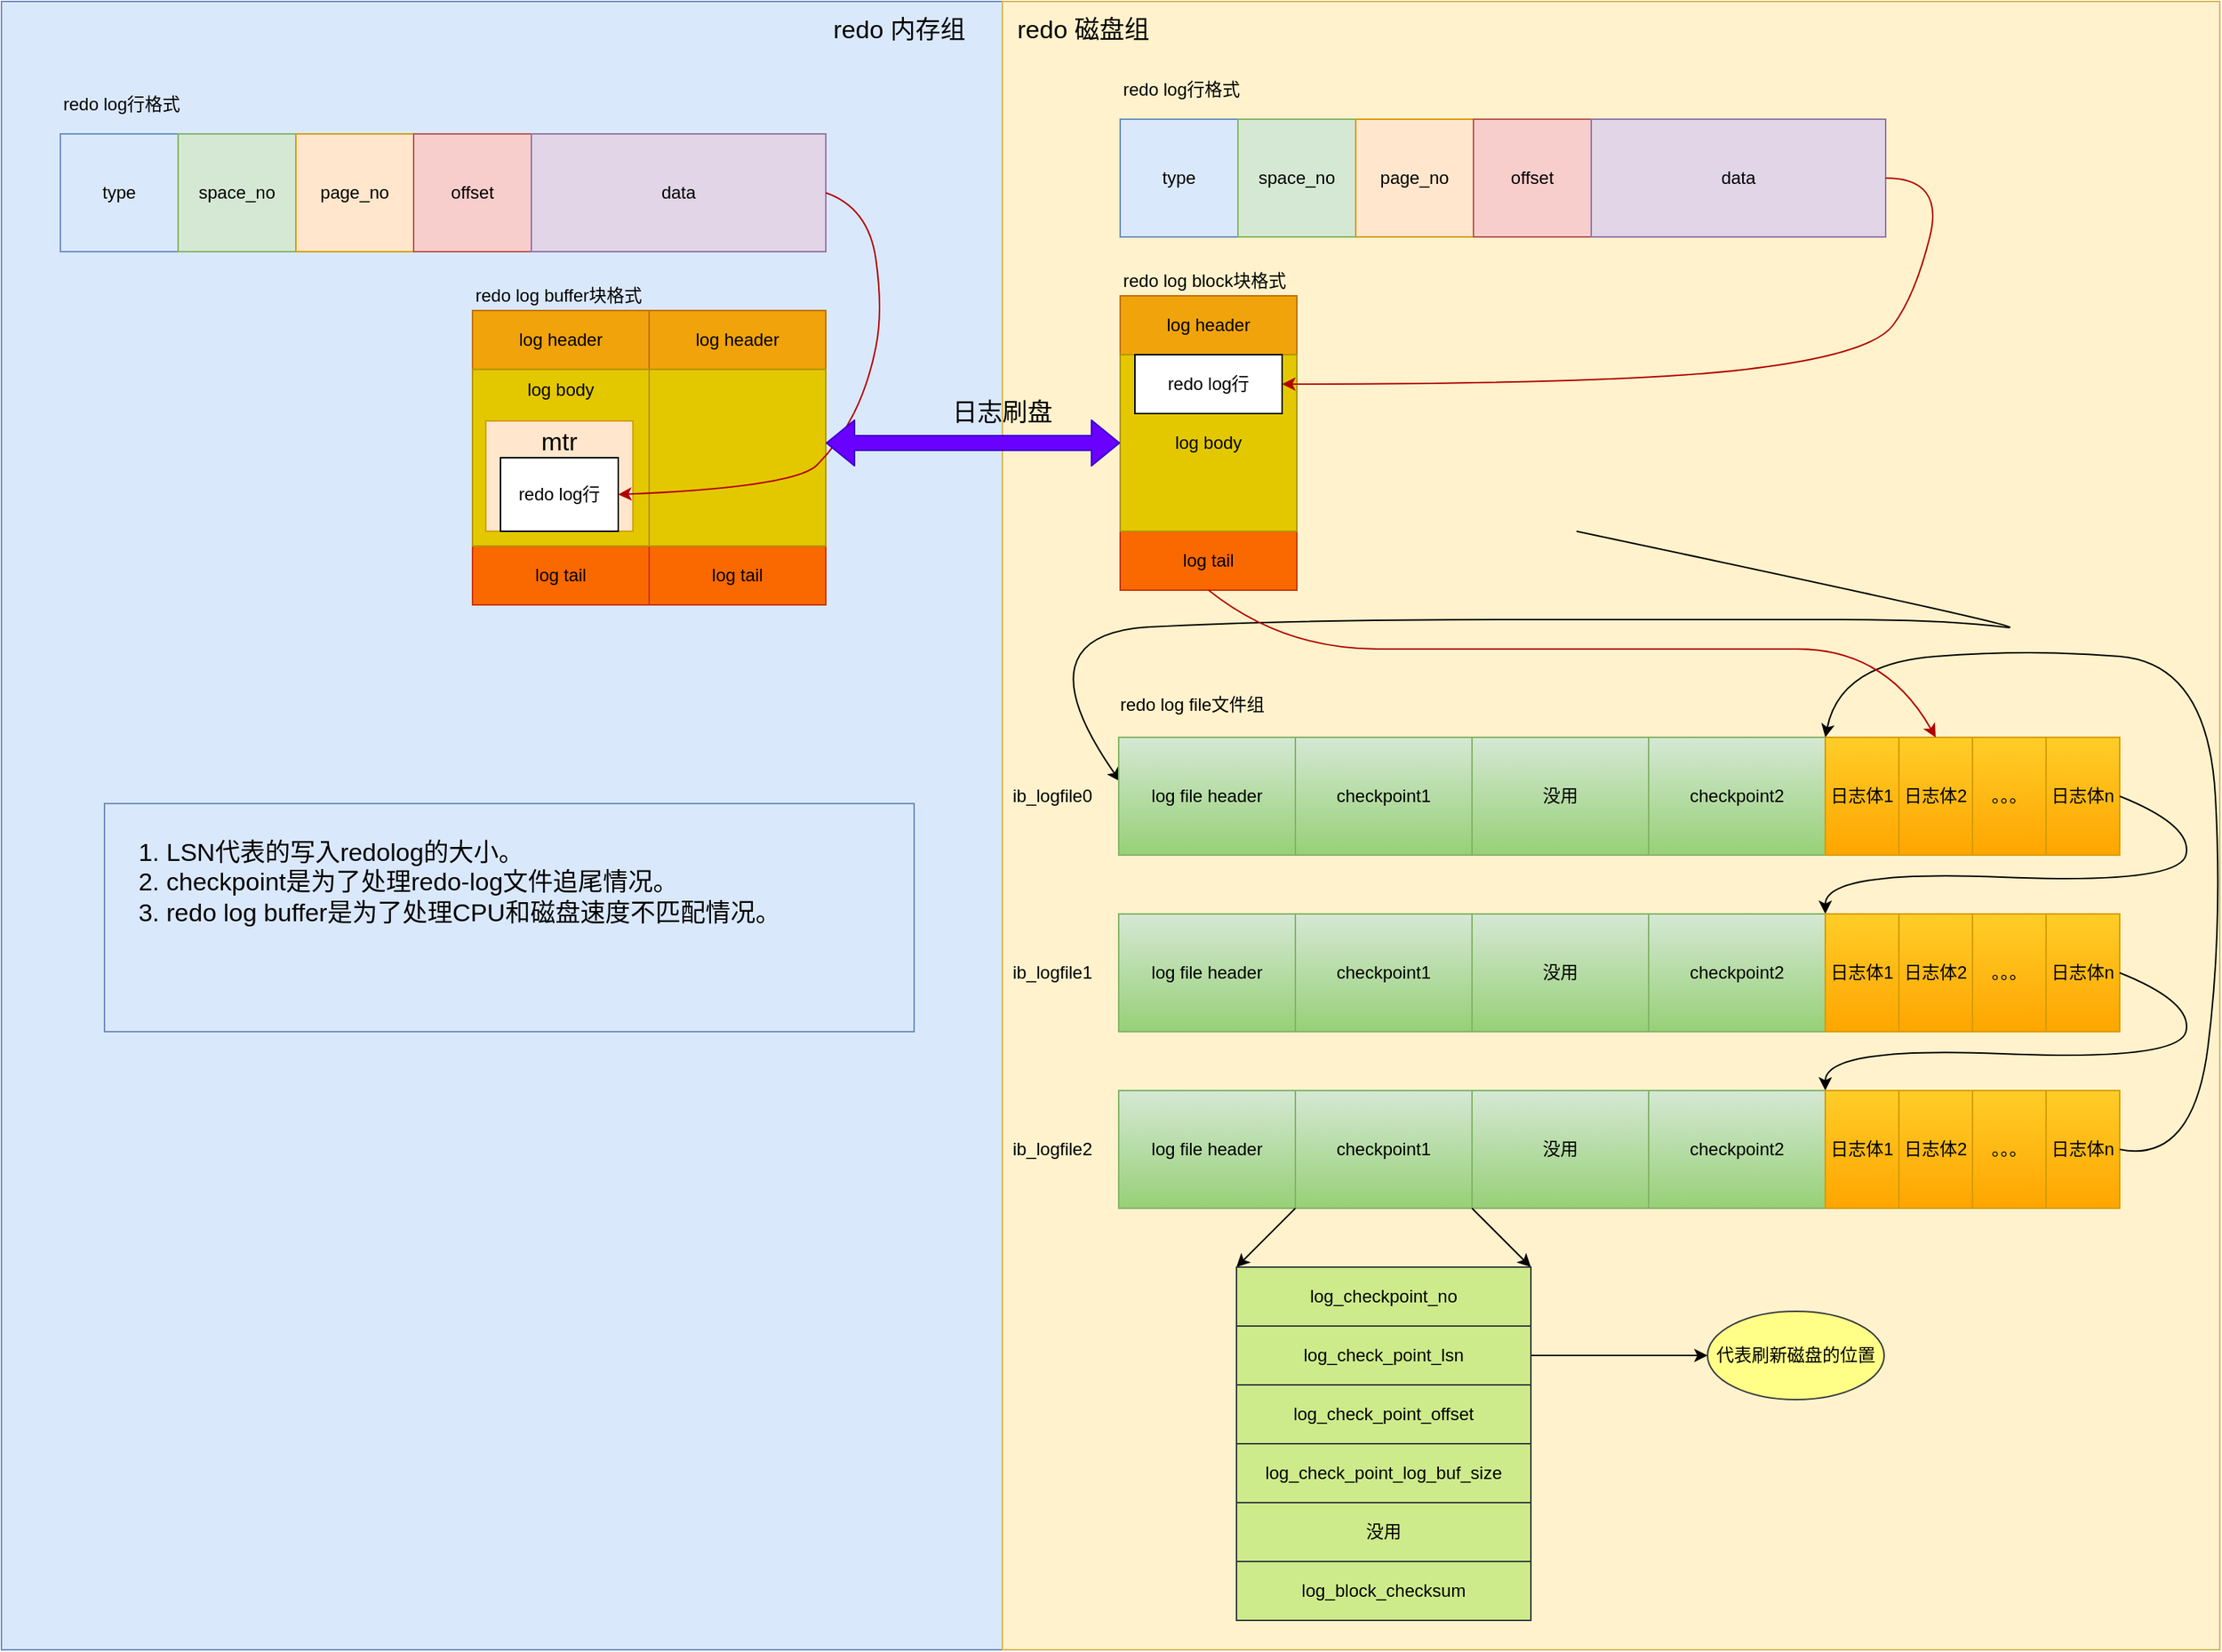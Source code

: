<mxfile version="14.8.6" type="github">
  <diagram id="CFBNOVU3VkG_wfSF0KI7" name="Page-1">
    <mxGraphModel dx="2249" dy="762" grid="1" gridSize="10" guides="1" tooltips="1" connect="1" arrows="1" fold="1" page="1" pageScale="1" pageWidth="827" pageHeight="1169" math="0" shadow="0">
      <root>
        <mxCell id="0" />
        <mxCell id="1" parent="0" />
        <mxCell id="hLiM8OHmLuQRIlo8gQta-159" value="" style="rounded=0;whiteSpace=wrap;html=1;fontSize=17;align=center;verticalAlign=top;fillColor=#dae8fc;strokeColor=#6c8ebf;" vertex="1" parent="1">
          <mxGeometry x="-680" y="40" width="680" height="1120" as="geometry" />
        </mxCell>
        <mxCell id="hLiM8OHmLuQRIlo8gQta-82" value="" style="rounded=0;whiteSpace=wrap;html=1;align=center;fillColor=#fff2cc;strokeColor=#d6b656;" vertex="1" parent="1">
          <mxGeometry y="40" width="827" height="1120" as="geometry" />
        </mxCell>
        <mxCell id="hLiM8OHmLuQRIlo8gQta-1" value="" style="rounded=0;whiteSpace=wrap;html=1;" vertex="1" parent="1">
          <mxGeometry x="80" y="120" width="520" height="80" as="geometry" />
        </mxCell>
        <mxCell id="hLiM8OHmLuQRIlo8gQta-6" value="type" style="rounded=0;whiteSpace=wrap;html=1;fillColor=#dae8fc;strokeColor=#6c8ebf;" vertex="1" parent="1">
          <mxGeometry x="80" y="120" width="80" height="80" as="geometry" />
        </mxCell>
        <mxCell id="hLiM8OHmLuQRIlo8gQta-7" value="space_no" style="rounded=0;whiteSpace=wrap;html=1;fillColor=#d5e8d4;strokeColor=#82b366;" vertex="1" parent="1">
          <mxGeometry x="160" y="120" width="80" height="80" as="geometry" />
        </mxCell>
        <mxCell id="hLiM8OHmLuQRIlo8gQta-8" value="page_no" style="rounded=0;whiteSpace=wrap;html=1;fillColor=#ffe6cc;strokeColor=#d79b00;" vertex="1" parent="1">
          <mxGeometry x="240" y="120" width="80" height="80" as="geometry" />
        </mxCell>
        <mxCell id="hLiM8OHmLuQRIlo8gQta-9" value="offset" style="rounded=0;whiteSpace=wrap;html=1;fillColor=#f8cecc;strokeColor=#b85450;" vertex="1" parent="1">
          <mxGeometry x="320" y="120" width="80" height="80" as="geometry" />
        </mxCell>
        <mxCell id="hLiM8OHmLuQRIlo8gQta-10" value="data" style="rounded=0;whiteSpace=wrap;html=1;fillColor=#e1d5e7;strokeColor=#9673a6;" vertex="1" parent="1">
          <mxGeometry x="400" y="120" width="200" height="80" as="geometry" />
        </mxCell>
        <mxCell id="hLiM8OHmLuQRIlo8gQta-11" value="redo log行格式" style="text;html=1;strokeColor=none;fillColor=none;align=left;verticalAlign=middle;whiteSpace=wrap;rounded=0;" vertex="1" parent="1">
          <mxGeometry x="80" y="90" width="130" height="20" as="geometry" />
        </mxCell>
        <mxCell id="hLiM8OHmLuQRIlo8gQta-13" value="" style="rounded=0;whiteSpace=wrap;html=1;align=left;" vertex="1" parent="1">
          <mxGeometry x="80" y="240" width="120" height="200" as="geometry" />
        </mxCell>
        <mxCell id="hLiM8OHmLuQRIlo8gQta-14" value="log header" style="rounded=0;whiteSpace=wrap;html=1;align=center;fillColor=#f0a30a;strokeColor=#BD7000;fontColor=#000000;" vertex="1" parent="1">
          <mxGeometry x="80" y="240" width="120" height="40" as="geometry" />
        </mxCell>
        <mxCell id="hLiM8OHmLuQRIlo8gQta-15" value="log tail" style="rounded=0;whiteSpace=wrap;html=1;align=center;fillColor=#fa6800;strokeColor=#C73500;fontColor=#000000;" vertex="1" parent="1">
          <mxGeometry x="80" y="400" width="120" height="40" as="geometry" />
        </mxCell>
        <mxCell id="hLiM8OHmLuQRIlo8gQta-16" value="log body" style="rounded=0;whiteSpace=wrap;html=1;align=center;fillColor=#e3c800;strokeColor=#B09500;fontColor=#000000;" vertex="1" parent="1">
          <mxGeometry x="80" y="280" width="120" height="120" as="geometry" />
        </mxCell>
        <mxCell id="hLiM8OHmLuQRIlo8gQta-17" value="redo log block块格式" style="text;html=1;strokeColor=none;fillColor=none;align=left;verticalAlign=middle;whiteSpace=wrap;rounded=0;" vertex="1" parent="1">
          <mxGeometry x="80" y="220" width="130" height="20" as="geometry" />
        </mxCell>
        <mxCell id="hLiM8OHmLuQRIlo8gQta-21" value="" style="endArrow=classic;html=1;exitX=0.992;exitY=0.42;exitDx=0;exitDy=0;exitPerimeter=0;" edge="1" parent="1">
          <mxGeometry width="50" height="50" relative="1" as="geometry">
            <mxPoint x="197.08" y="570" as="sourcePoint" />
            <mxPoint x="308.04" y="568" as="targetPoint" />
          </mxGeometry>
        </mxCell>
        <mxCell id="hLiM8OHmLuQRIlo8gQta-22" value="" style="endArrow=classic;html=1;exitX=0.992;exitY=0.42;exitDx=0;exitDy=0;exitPerimeter=0;" edge="1" parent="1">
          <mxGeometry width="50" height="50" relative="1" as="geometry">
            <mxPoint x="428.04" y="570" as="sourcePoint" />
            <mxPoint x="539" y="568" as="targetPoint" />
          </mxGeometry>
        </mxCell>
        <mxCell id="hLiM8OHmLuQRIlo8gQta-23" value="" style="curved=1;endArrow=classic;html=1;exitX=1;exitY=0.42;exitDx=0;exitDy=0;exitPerimeter=0;entryX=0;entryY=0.5;entryDx=0;entryDy=0;entryPerimeter=0;" edge="1" parent="1" source="hLiM8OHmLuQRIlo8gQta-20">
          <mxGeometry width="50" height="50" relative="1" as="geometry">
            <mxPoint x="390" y="400" as="sourcePoint" />
            <mxPoint x="80" y="570" as="targetPoint" />
            <Array as="points">
              <mxPoint x="720" y="470" />
              <mxPoint x="640" y="460" />
              <mxPoint x="500" y="460" />
              <mxPoint x="190" y="460" />
              <mxPoint x="10" y="470" />
            </Array>
          </mxGeometry>
        </mxCell>
        <mxCell id="hLiM8OHmLuQRIlo8gQta-25" value="redo log file文件组" style="text;html=1;strokeColor=none;fillColor=none;align=left;verticalAlign=middle;whiteSpace=wrap;rounded=0;" vertex="1" parent="1">
          <mxGeometry x="78.04" y="508" width="130" height="20" as="geometry" />
        </mxCell>
        <mxCell id="hLiM8OHmLuQRIlo8gQta-26" value="" style="rounded=0;whiteSpace=wrap;html=1;align=center;" vertex="1" parent="1">
          <mxGeometry x="79" y="540" width="680" height="80" as="geometry" />
        </mxCell>
        <mxCell id="hLiM8OHmLuQRIlo8gQta-27" value="log file header" style="rounded=0;whiteSpace=wrap;html=1;align=center;gradientColor=#97d077;fillColor=#d5e8d4;strokeColor=#82b366;" vertex="1" parent="1">
          <mxGeometry x="79" y="540" width="120" height="80" as="geometry" />
        </mxCell>
        <mxCell id="hLiM8OHmLuQRIlo8gQta-28" value="checkpoint1" style="rounded=0;whiteSpace=wrap;html=1;align=center;gradientColor=#97d077;fillColor=#d5e8d4;strokeColor=#82b366;" vertex="1" parent="1">
          <mxGeometry x="199" y="540" width="120" height="80" as="geometry" />
        </mxCell>
        <mxCell id="hLiM8OHmLuQRIlo8gQta-29" value="没用" style="rounded=0;whiteSpace=wrap;html=1;align=center;gradientColor=#97d077;fillColor=#d5e8d4;strokeColor=#82b366;" vertex="1" parent="1">
          <mxGeometry x="319" y="540" width="120" height="80" as="geometry" />
        </mxCell>
        <mxCell id="hLiM8OHmLuQRIlo8gQta-30" value="checkpoint2" style="rounded=0;whiteSpace=wrap;html=1;align=center;gradientColor=#97d077;fillColor=#d5e8d4;strokeColor=#82b366;" vertex="1" parent="1">
          <mxGeometry x="439" y="540" width="120" height="80" as="geometry" />
        </mxCell>
        <mxCell id="hLiM8OHmLuQRIlo8gQta-31" value="日志体1" style="rounded=0;whiteSpace=wrap;html=1;align=center;gradientColor=#ffa500;fillColor=#ffcd28;strokeColor=#d79b00;" vertex="1" parent="1">
          <mxGeometry x="559" y="540" width="50" height="80" as="geometry" />
        </mxCell>
        <mxCell id="hLiM8OHmLuQRIlo8gQta-32" value="ib_logfile0" style="text;html=1;strokeColor=none;fillColor=none;align=center;verticalAlign=middle;whiteSpace=wrap;rounded=0;" vertex="1" parent="1">
          <mxGeometry x="-1" y="570" width="70" height="20" as="geometry" />
        </mxCell>
        <mxCell id="hLiM8OHmLuQRIlo8gQta-40" value="日志体2" style="rounded=0;whiteSpace=wrap;html=1;align=center;gradientColor=#ffa500;fillColor=#ffcd28;strokeColor=#d79b00;" vertex="1" parent="1">
          <mxGeometry x="609" y="540" width="50" height="80" as="geometry" />
        </mxCell>
        <mxCell id="hLiM8OHmLuQRIlo8gQta-41" value="。。。" style="rounded=0;whiteSpace=wrap;html=1;align=center;gradientColor=#ffa500;fillColor=#ffcd28;strokeColor=#d79b00;" vertex="1" parent="1">
          <mxGeometry x="659" y="540" width="50" height="80" as="geometry" />
        </mxCell>
        <mxCell id="hLiM8OHmLuQRIlo8gQta-42" value="日志体n" style="rounded=0;whiteSpace=wrap;html=1;align=center;gradientColor=#ffa500;fillColor=#ffcd28;strokeColor=#d79b00;" vertex="1" parent="1">
          <mxGeometry x="709" y="540" width="50" height="80" as="geometry" />
        </mxCell>
        <mxCell id="hLiM8OHmLuQRIlo8gQta-43" value="" style="curved=1;endArrow=classic;html=1;exitX=1;exitY=0.5;exitDx=0;exitDy=0;entryX=0;entryY=0;entryDx=0;entryDy=0;" edge="1" parent="1" source="hLiM8OHmLuQRIlo8gQta-42">
          <mxGeometry width="50" height="50" relative="1" as="geometry">
            <mxPoint x="389" y="560" as="sourcePoint" />
            <mxPoint x="559" y="660" as="targetPoint" />
            <Array as="points">
              <mxPoint x="809" y="600" />
              <mxPoint x="799" y="640" />
              <mxPoint x="559" y="630" />
            </Array>
          </mxGeometry>
        </mxCell>
        <mxCell id="hLiM8OHmLuQRIlo8gQta-44" value="" style="rounded=0;whiteSpace=wrap;html=1;align=center;" vertex="1" parent="1">
          <mxGeometry x="79" y="660" width="680" height="80" as="geometry" />
        </mxCell>
        <mxCell id="hLiM8OHmLuQRIlo8gQta-45" value="log file header" style="rounded=0;whiteSpace=wrap;html=1;align=center;gradientColor=#97d077;fillColor=#d5e8d4;strokeColor=#82b366;" vertex="1" parent="1">
          <mxGeometry x="79" y="660" width="120" height="80" as="geometry" />
        </mxCell>
        <mxCell id="hLiM8OHmLuQRIlo8gQta-46" value="checkpoint1" style="rounded=0;whiteSpace=wrap;html=1;align=center;gradientColor=#97d077;fillColor=#d5e8d4;strokeColor=#82b366;" vertex="1" parent="1">
          <mxGeometry x="199" y="660" width="120" height="80" as="geometry" />
        </mxCell>
        <mxCell id="hLiM8OHmLuQRIlo8gQta-47" value="没用" style="rounded=0;whiteSpace=wrap;html=1;align=center;gradientColor=#97d077;fillColor=#d5e8d4;strokeColor=#82b366;" vertex="1" parent="1">
          <mxGeometry x="319" y="660" width="120" height="80" as="geometry" />
        </mxCell>
        <mxCell id="hLiM8OHmLuQRIlo8gQta-48" value="checkpoint2" style="rounded=0;whiteSpace=wrap;html=1;align=center;gradientColor=#97d077;fillColor=#d5e8d4;strokeColor=#82b366;" vertex="1" parent="1">
          <mxGeometry x="439" y="660" width="120" height="80" as="geometry" />
        </mxCell>
        <mxCell id="hLiM8OHmLuQRIlo8gQta-49" value="日志体1" style="rounded=0;whiteSpace=wrap;html=1;align=center;gradientColor=#ffa500;fillColor=#ffcd28;strokeColor=#d79b00;" vertex="1" parent="1">
          <mxGeometry x="559" y="660" width="50" height="80" as="geometry" />
        </mxCell>
        <mxCell id="hLiM8OHmLuQRIlo8gQta-50" value="ib_logfile1" style="text;html=1;strokeColor=none;fillColor=none;align=center;verticalAlign=middle;whiteSpace=wrap;rounded=0;" vertex="1" parent="1">
          <mxGeometry x="-1" y="690" width="70" height="20" as="geometry" />
        </mxCell>
        <mxCell id="hLiM8OHmLuQRIlo8gQta-51" value="日志体2" style="rounded=0;whiteSpace=wrap;html=1;align=center;gradientColor=#ffa500;fillColor=#ffcd28;strokeColor=#d79b00;" vertex="1" parent="1">
          <mxGeometry x="609" y="660" width="50" height="80" as="geometry" />
        </mxCell>
        <mxCell id="hLiM8OHmLuQRIlo8gQta-52" value="。。。" style="rounded=0;whiteSpace=wrap;html=1;align=center;gradientColor=#ffa500;fillColor=#ffcd28;strokeColor=#d79b00;" vertex="1" parent="1">
          <mxGeometry x="659" y="660" width="50" height="80" as="geometry" />
        </mxCell>
        <mxCell id="hLiM8OHmLuQRIlo8gQta-53" value="日志体n" style="rounded=0;whiteSpace=wrap;html=1;align=center;gradientColor=#ffa500;fillColor=#ffcd28;strokeColor=#d79b00;" vertex="1" parent="1">
          <mxGeometry x="709" y="660" width="50" height="80" as="geometry" />
        </mxCell>
        <mxCell id="hLiM8OHmLuQRIlo8gQta-54" value="" style="curved=1;endArrow=classic;html=1;exitX=1;exitY=0.5;exitDx=0;exitDy=0;entryX=0;entryY=0;entryDx=0;entryDy=0;" edge="1" parent="1" source="hLiM8OHmLuQRIlo8gQta-53">
          <mxGeometry width="50" height="50" relative="1" as="geometry">
            <mxPoint x="389" y="680" as="sourcePoint" />
            <mxPoint x="559" y="780" as="targetPoint" />
            <Array as="points">
              <mxPoint x="809" y="720" />
              <mxPoint x="799" y="760" />
              <mxPoint x="559" y="750" />
            </Array>
          </mxGeometry>
        </mxCell>
        <mxCell id="hLiM8OHmLuQRIlo8gQta-55" value="" style="rounded=0;whiteSpace=wrap;html=1;align=center;" vertex="1" parent="1">
          <mxGeometry x="79" y="780" width="680" height="80" as="geometry" />
        </mxCell>
        <mxCell id="hLiM8OHmLuQRIlo8gQta-56" value="log file header" style="rounded=0;whiteSpace=wrap;html=1;align=center;gradientColor=#97d077;fillColor=#d5e8d4;strokeColor=#82b366;" vertex="1" parent="1">
          <mxGeometry x="79" y="780" width="120" height="80" as="geometry" />
        </mxCell>
        <mxCell id="hLiM8OHmLuQRIlo8gQta-57" value="checkpoint1" style="rounded=0;whiteSpace=wrap;html=1;align=center;gradientColor=#97d077;fillColor=#d5e8d4;strokeColor=#82b366;" vertex="1" parent="1">
          <mxGeometry x="199" y="780" width="120" height="80" as="geometry" />
        </mxCell>
        <mxCell id="hLiM8OHmLuQRIlo8gQta-58" value="没用" style="rounded=0;whiteSpace=wrap;html=1;align=center;gradientColor=#97d077;fillColor=#d5e8d4;strokeColor=#82b366;" vertex="1" parent="1">
          <mxGeometry x="319" y="780" width="120" height="80" as="geometry" />
        </mxCell>
        <mxCell id="hLiM8OHmLuQRIlo8gQta-59" value="checkpoint2" style="rounded=0;whiteSpace=wrap;html=1;align=center;gradientColor=#97d077;fillColor=#d5e8d4;strokeColor=#82b366;" vertex="1" parent="1">
          <mxGeometry x="439" y="780" width="120" height="80" as="geometry" />
        </mxCell>
        <mxCell id="hLiM8OHmLuQRIlo8gQta-60" value="日志体1" style="rounded=0;whiteSpace=wrap;html=1;align=center;gradientColor=#ffa500;fillColor=#ffcd28;strokeColor=#d79b00;" vertex="1" parent="1">
          <mxGeometry x="559" y="780" width="50" height="80" as="geometry" />
        </mxCell>
        <mxCell id="hLiM8OHmLuQRIlo8gQta-61" value="ib_logfile2" style="text;html=1;strokeColor=none;fillColor=none;align=center;verticalAlign=middle;whiteSpace=wrap;rounded=0;" vertex="1" parent="1">
          <mxGeometry x="-1" y="810" width="70" height="20" as="geometry" />
        </mxCell>
        <mxCell id="hLiM8OHmLuQRIlo8gQta-62" value="日志体2" style="rounded=0;whiteSpace=wrap;html=1;align=center;gradientColor=#ffa500;fillColor=#ffcd28;strokeColor=#d79b00;" vertex="1" parent="1">
          <mxGeometry x="609" y="780" width="50" height="80" as="geometry" />
        </mxCell>
        <mxCell id="hLiM8OHmLuQRIlo8gQta-63" value="。。。" style="rounded=0;whiteSpace=wrap;html=1;align=center;gradientColor=#ffa500;fillColor=#ffcd28;strokeColor=#d79b00;" vertex="1" parent="1">
          <mxGeometry x="659" y="780" width="50" height="80" as="geometry" />
        </mxCell>
        <mxCell id="hLiM8OHmLuQRIlo8gQta-64" value="日志体n" style="rounded=0;whiteSpace=wrap;html=1;align=center;gradientColor=#ffa500;fillColor=#ffcd28;strokeColor=#d79b00;" vertex="1" parent="1">
          <mxGeometry x="709" y="780" width="50" height="80" as="geometry" />
        </mxCell>
        <mxCell id="hLiM8OHmLuQRIlo8gQta-65" value="" style="curved=1;endArrow=classic;html=1;exitX=1;exitY=0.5;exitDx=0;exitDy=0;entryX=0;entryY=0;entryDx=0;entryDy=0;entryPerimeter=0;" edge="1" parent="1" source="hLiM8OHmLuQRIlo8gQta-64" target="hLiM8OHmLuQRIlo8gQta-31">
          <mxGeometry width="50" height="50" relative="1" as="geometry">
            <mxPoint x="389" y="800" as="sourcePoint" />
            <mxPoint x="559" y="530" as="targetPoint" />
            <Array as="points">
              <mxPoint x="809" y="830" />
              <mxPoint x="829" y="670" />
              <mxPoint x="819" y="490" />
              <mxPoint x="699" y="480" />
              <mxPoint x="569" y="490" />
            </Array>
          </mxGeometry>
        </mxCell>
        <mxCell id="hLiM8OHmLuQRIlo8gQta-66" value="" style="endArrow=classic;html=1;exitX=0;exitY=1;exitDx=0;exitDy=0;" edge="1" parent="1">
          <mxGeometry width="50" height="50" relative="1" as="geometry">
            <mxPoint x="199" y="860" as="sourcePoint" />
            <mxPoint x="159" y="900" as="targetPoint" />
          </mxGeometry>
        </mxCell>
        <mxCell id="hLiM8OHmLuQRIlo8gQta-67" value="" style="rounded=0;whiteSpace=wrap;html=1;align=center;fillColor=#cdeb8b;strokeColor=#36393d;" vertex="1" parent="1">
          <mxGeometry x="159" y="900" width="120" height="240" as="geometry" />
        </mxCell>
        <mxCell id="hLiM8OHmLuQRIlo8gQta-68" value="log_checkpoint_no" style="rounded=0;whiteSpace=wrap;html=1;align=center;fillColor=#cdeb8b;strokeColor=#36393d;" vertex="1" parent="1">
          <mxGeometry x="159" y="900" width="200" height="40" as="geometry" />
        </mxCell>
        <mxCell id="hLiM8OHmLuQRIlo8gQta-78" value="" style="edgeStyle=orthogonalEdgeStyle;rounded=0;orthogonalLoop=1;jettySize=auto;html=1;" edge="1" parent="1" source="hLiM8OHmLuQRIlo8gQta-69" target="hLiM8OHmLuQRIlo8gQta-77">
          <mxGeometry relative="1" as="geometry" />
        </mxCell>
        <mxCell id="hLiM8OHmLuQRIlo8gQta-69" value="log_check_point_lsn" style="rounded=0;whiteSpace=wrap;html=1;align=center;fillColor=#cdeb8b;strokeColor=#36393d;" vertex="1" parent="1">
          <mxGeometry x="159" y="940" width="200" height="40" as="geometry" />
        </mxCell>
        <mxCell id="hLiM8OHmLuQRIlo8gQta-70" value="log_check_point_offset" style="rounded=0;whiteSpace=wrap;html=1;align=center;fillColor=#cdeb8b;strokeColor=#36393d;" vertex="1" parent="1">
          <mxGeometry x="159" y="980" width="200" height="40" as="geometry" />
        </mxCell>
        <mxCell id="hLiM8OHmLuQRIlo8gQta-71" value="log_check_point_log_buf_size" style="rounded=0;whiteSpace=wrap;html=1;align=center;fillColor=#cdeb8b;strokeColor=#36393d;" vertex="1" parent="1">
          <mxGeometry x="159" y="1020" width="200" height="40" as="geometry" />
        </mxCell>
        <mxCell id="hLiM8OHmLuQRIlo8gQta-72" value="没用" style="rounded=0;whiteSpace=wrap;html=1;align=center;fillColor=#cdeb8b;strokeColor=#36393d;" vertex="1" parent="1">
          <mxGeometry x="159" y="1060" width="200" height="40" as="geometry" />
        </mxCell>
        <mxCell id="hLiM8OHmLuQRIlo8gQta-73" value="log_block_checksum" style="rounded=0;whiteSpace=wrap;html=1;align=center;fillColor=#cdeb8b;strokeColor=#36393d;" vertex="1" parent="1">
          <mxGeometry x="159" y="1100" width="200" height="40" as="geometry" />
        </mxCell>
        <mxCell id="hLiM8OHmLuQRIlo8gQta-74" value="" style="endArrow=classic;html=1;exitX=0;exitY=1;exitDx=0;exitDy=0;entryX=1;entryY=0;entryDx=0;entryDy=0;" edge="1" parent="1" source="hLiM8OHmLuQRIlo8gQta-58" target="hLiM8OHmLuQRIlo8gQta-68">
          <mxGeometry width="50" height="50" relative="1" as="geometry">
            <mxPoint x="209" y="870" as="sourcePoint" />
            <mxPoint x="169" y="910" as="targetPoint" />
          </mxGeometry>
        </mxCell>
        <mxCell id="hLiM8OHmLuQRIlo8gQta-77" value="代表刷新磁盘的位置" style="ellipse;whiteSpace=wrap;html=1;rounded=0;fillColor=#ffff88;strokeColor=#36393d;" vertex="1" parent="1">
          <mxGeometry x="479" y="930" width="120" height="60" as="geometry" />
        </mxCell>
        <mxCell id="hLiM8OHmLuQRIlo8gQta-79" value="redo log行" style="rounded=0;whiteSpace=wrap;html=1;align=center;" vertex="1" parent="1">
          <mxGeometry x="90" y="280" width="100" height="40" as="geometry" />
        </mxCell>
        <mxCell id="hLiM8OHmLuQRIlo8gQta-80" value="" style="curved=1;endArrow=classic;html=1;exitX=1;exitY=0.5;exitDx=0;exitDy=0;entryX=1;entryY=0.5;entryDx=0;entryDy=0;fillColor=#e51400;strokeColor=#B20000;" edge="1" parent="1" source="hLiM8OHmLuQRIlo8gQta-10" target="hLiM8OHmLuQRIlo8gQta-79">
          <mxGeometry width="50" height="50" relative="1" as="geometry">
            <mxPoint x="390" y="200" as="sourcePoint" />
            <mxPoint x="440" y="150" as="targetPoint" />
            <Array as="points">
              <mxPoint x="640" y="160" />
              <mxPoint x="620" y="240" />
              <mxPoint x="590" y="280" />
              <mxPoint x="420" y="300" />
            </Array>
          </mxGeometry>
        </mxCell>
        <mxCell id="hLiM8OHmLuQRIlo8gQta-81" value="" style="curved=1;endArrow=classic;html=1;exitX=0.5;exitY=1;exitDx=0;exitDy=0;entryX=0.5;entryY=0;entryDx=0;entryDy=0;fillColor=#e51400;strokeColor=#B20000;" edge="1" parent="1" source="hLiM8OHmLuQRIlo8gQta-15" target="hLiM8OHmLuQRIlo8gQta-40">
          <mxGeometry width="50" height="50" relative="1" as="geometry">
            <mxPoint x="390" y="460" as="sourcePoint" />
            <mxPoint x="310" y="520" as="targetPoint" />
            <Array as="points">
              <mxPoint x="190" y="480" />
              <mxPoint x="320" y="480" />
              <mxPoint x="480" y="480" />
              <mxPoint x="600" y="480" />
            </Array>
          </mxGeometry>
        </mxCell>
        <mxCell id="hLiM8OHmLuQRIlo8gQta-83" value="redo 磁盘组" style="text;html=1;strokeColor=none;fillColor=none;align=center;verticalAlign=middle;whiteSpace=wrap;rounded=0;fontSize=17;" vertex="1" parent="1">
          <mxGeometry y="50" width="110" height="20" as="geometry" />
        </mxCell>
        <mxCell id="hLiM8OHmLuQRIlo8gQta-85" value="" style="rounded=0;whiteSpace=wrap;html=1;" vertex="1" parent="1">
          <mxGeometry x="-640" y="130" width="520" height="80" as="geometry" />
        </mxCell>
        <mxCell id="hLiM8OHmLuQRIlo8gQta-86" value="type" style="rounded=0;whiteSpace=wrap;html=1;fillColor=#dae8fc;strokeColor=#6c8ebf;" vertex="1" parent="1">
          <mxGeometry x="-640" y="130" width="80" height="80" as="geometry" />
        </mxCell>
        <mxCell id="hLiM8OHmLuQRIlo8gQta-87" value="space_no" style="rounded=0;whiteSpace=wrap;html=1;fillColor=#d5e8d4;strokeColor=#82b366;" vertex="1" parent="1">
          <mxGeometry x="-560" y="130" width="80" height="80" as="geometry" />
        </mxCell>
        <mxCell id="hLiM8OHmLuQRIlo8gQta-88" value="page_no" style="rounded=0;whiteSpace=wrap;html=1;fillColor=#ffe6cc;strokeColor=#d79b00;" vertex="1" parent="1">
          <mxGeometry x="-480" y="130" width="80" height="80" as="geometry" />
        </mxCell>
        <mxCell id="hLiM8OHmLuQRIlo8gQta-89" value="offset" style="rounded=0;whiteSpace=wrap;html=1;fillColor=#f8cecc;strokeColor=#b85450;" vertex="1" parent="1">
          <mxGeometry x="-400" y="130" width="80" height="80" as="geometry" />
        </mxCell>
        <mxCell id="hLiM8OHmLuQRIlo8gQta-90" value="data" style="rounded=0;whiteSpace=wrap;html=1;fillColor=#e1d5e7;strokeColor=#9673a6;" vertex="1" parent="1">
          <mxGeometry x="-320" y="130" width="200" height="80" as="geometry" />
        </mxCell>
        <mxCell id="hLiM8OHmLuQRIlo8gQta-91" value="redo log行格式" style="text;html=1;strokeColor=none;fillColor=none;align=left;verticalAlign=middle;whiteSpace=wrap;rounded=0;" vertex="1" parent="1">
          <mxGeometry x="-640" y="100" width="130" height="20" as="geometry" />
        </mxCell>
        <mxCell id="hLiM8OHmLuQRIlo8gQta-92" value="" style="rounded=0;whiteSpace=wrap;html=1;align=left;" vertex="1" parent="1">
          <mxGeometry x="-360" y="250" width="120" height="200" as="geometry" />
        </mxCell>
        <mxCell id="hLiM8OHmLuQRIlo8gQta-93" value="log header" style="rounded=0;whiteSpace=wrap;html=1;align=center;fillColor=#f0a30a;strokeColor=#BD7000;fontColor=#000000;" vertex="1" parent="1">
          <mxGeometry x="-360" y="250" width="120" height="40" as="geometry" />
        </mxCell>
        <mxCell id="hLiM8OHmLuQRIlo8gQta-94" value="log tail" style="rounded=0;whiteSpace=wrap;html=1;align=center;fillColor=#fa6800;strokeColor=#C73500;fontColor=#000000;" vertex="1" parent="1">
          <mxGeometry x="-360" y="410" width="120" height="40" as="geometry" />
        </mxCell>
        <mxCell id="hLiM8OHmLuQRIlo8gQta-95" value="&lt;div&gt;&lt;span&gt;log body&lt;/span&gt;&lt;/div&gt;" style="rounded=0;whiteSpace=wrap;html=1;align=center;fillColor=#e3c800;strokeColor=#B09500;fontColor=#000000;verticalAlign=top;" vertex="1" parent="1">
          <mxGeometry x="-360" y="290" width="120" height="120" as="geometry" />
        </mxCell>
        <mxCell id="hLiM8OHmLuQRIlo8gQta-96" value="redo log buffer块格式" style="text;html=1;strokeColor=none;fillColor=none;align=left;verticalAlign=middle;whiteSpace=wrap;rounded=0;" vertex="1" parent="1">
          <mxGeometry x="-360" y="230" width="130" height="20" as="geometry" />
        </mxCell>
        <mxCell id="hLiM8OHmLuQRIlo8gQta-147" value="redo 内存组" style="text;html=1;strokeColor=none;fillColor=none;align=center;verticalAlign=middle;whiteSpace=wrap;rounded=0;fontSize=17;" vertex="1" parent="1">
          <mxGeometry x="-120" y="50" width="100" height="20" as="geometry" />
        </mxCell>
        <mxCell id="hLiM8OHmLuQRIlo8gQta-148" value="" style="rounded=0;whiteSpace=wrap;html=1;align=left;" vertex="1" parent="1">
          <mxGeometry x="-240" y="250" width="120" height="200" as="geometry" />
        </mxCell>
        <mxCell id="hLiM8OHmLuQRIlo8gQta-149" value="log header" style="rounded=0;whiteSpace=wrap;html=1;align=center;fillColor=#f0a30a;strokeColor=#BD7000;fontColor=#000000;" vertex="1" parent="1">
          <mxGeometry x="-240" y="250" width="120" height="40" as="geometry" />
        </mxCell>
        <mxCell id="hLiM8OHmLuQRIlo8gQta-150" value="log tail" style="rounded=0;whiteSpace=wrap;html=1;align=center;fillColor=#fa6800;strokeColor=#C73500;fontColor=#000000;" vertex="1" parent="1">
          <mxGeometry x="-240" y="410" width="120" height="40" as="geometry" />
        </mxCell>
        <mxCell id="hLiM8OHmLuQRIlo8gQta-151" value="" style="rounded=0;whiteSpace=wrap;html=1;align=center;fillColor=#e3c800;strokeColor=#B09500;fontColor=#000000;" vertex="1" parent="1">
          <mxGeometry x="-240" y="290" width="120" height="120" as="geometry" />
        </mxCell>
        <mxCell id="hLiM8OHmLuQRIlo8gQta-154" value="" style="rounded=0;whiteSpace=wrap;html=1;align=center;fillColor=#ffe6cc;strokeColor=#d79b00;" vertex="1" parent="1">
          <mxGeometry x="-351" y="325" width="100" height="75" as="geometry" />
        </mxCell>
        <mxCell id="hLiM8OHmLuQRIlo8gQta-155" value="mtr" style="text;html=1;strokeColor=none;fillColor=none;align=center;verticalAlign=middle;whiteSpace=wrap;rounded=0;fontSize=17;" vertex="1" parent="1">
          <mxGeometry x="-321" y="330" width="40" height="20" as="geometry" />
        </mxCell>
        <mxCell id="hLiM8OHmLuQRIlo8gQta-156" value="redo log行" style="rounded=0;whiteSpace=wrap;html=1;align=center;" vertex="1" parent="1">
          <mxGeometry x="-341" y="350" width="80" height="50" as="geometry" />
        </mxCell>
        <mxCell id="hLiM8OHmLuQRIlo8gQta-145" value="" style="curved=1;endArrow=classic;html=1;exitX=1;exitY=0.5;exitDx=0;exitDy=0;fillColor=#e51400;strokeColor=#B20000;entryX=1;entryY=0.5;entryDx=0;entryDy=0;" edge="1" parent="1" source="hLiM8OHmLuQRIlo8gQta-90" target="hLiM8OHmLuQRIlo8gQta-156">
          <mxGeometry width="50" height="50" relative="1" as="geometry">
            <mxPoint x="-330" y="210" as="sourcePoint" />
            <mxPoint x="-321" y="390" as="targetPoint" />
            <Array as="points">
              <mxPoint x="-91" y="180" />
              <mxPoint x="-81" y="250" />
              <mxPoint x="-91" y="300" />
              <mxPoint x="-111" y="340" />
              <mxPoint x="-141" y="370" />
            </Array>
          </mxGeometry>
        </mxCell>
        <mxCell id="hLiM8OHmLuQRIlo8gQta-158" value="" style="shape=flexArrow;endArrow=classic;startArrow=classic;html=1;fontSize=17;entryX=0;entryY=0.5;entryDx=0;entryDy=0;fillColor=#6a00ff;strokeColor=#3700CC;" edge="1" parent="1" target="hLiM8OHmLuQRIlo8gQta-16">
          <mxGeometry width="100" height="100" relative="1" as="geometry">
            <mxPoint x="-120" y="340" as="sourcePoint" />
            <mxPoint x="70" y="400" as="targetPoint" />
          </mxGeometry>
        </mxCell>
        <mxCell id="hLiM8OHmLuQRIlo8gQta-161" value="&lt;ol&gt;&lt;li&gt;LSN代表的写入redolog的大小。&lt;/li&gt;&lt;li&gt;checkpoint是为了处理redo-log文件追尾情况。&lt;/li&gt;&lt;li&gt;redo log buffer是为了处理CPU和磁盘速度不匹配情况。&lt;/li&gt;&lt;/ol&gt;" style="rounded=0;whiteSpace=wrap;html=1;fontSize=17;align=left;verticalAlign=top;fillColor=#dae8fc;strokeColor=#6c8ebf;" vertex="1" parent="1">
          <mxGeometry x="-610" y="585" width="550" height="155" as="geometry" />
        </mxCell>
        <mxCell id="hLiM8OHmLuQRIlo8gQta-162" value="日志刷盘" style="text;html=1;strokeColor=none;fillColor=none;align=center;verticalAlign=middle;whiteSpace=wrap;rounded=0;fontSize=17;" vertex="1" parent="1">
          <mxGeometry x="-40" y="310" width="80" height="20" as="geometry" />
        </mxCell>
      </root>
    </mxGraphModel>
  </diagram>
</mxfile>
